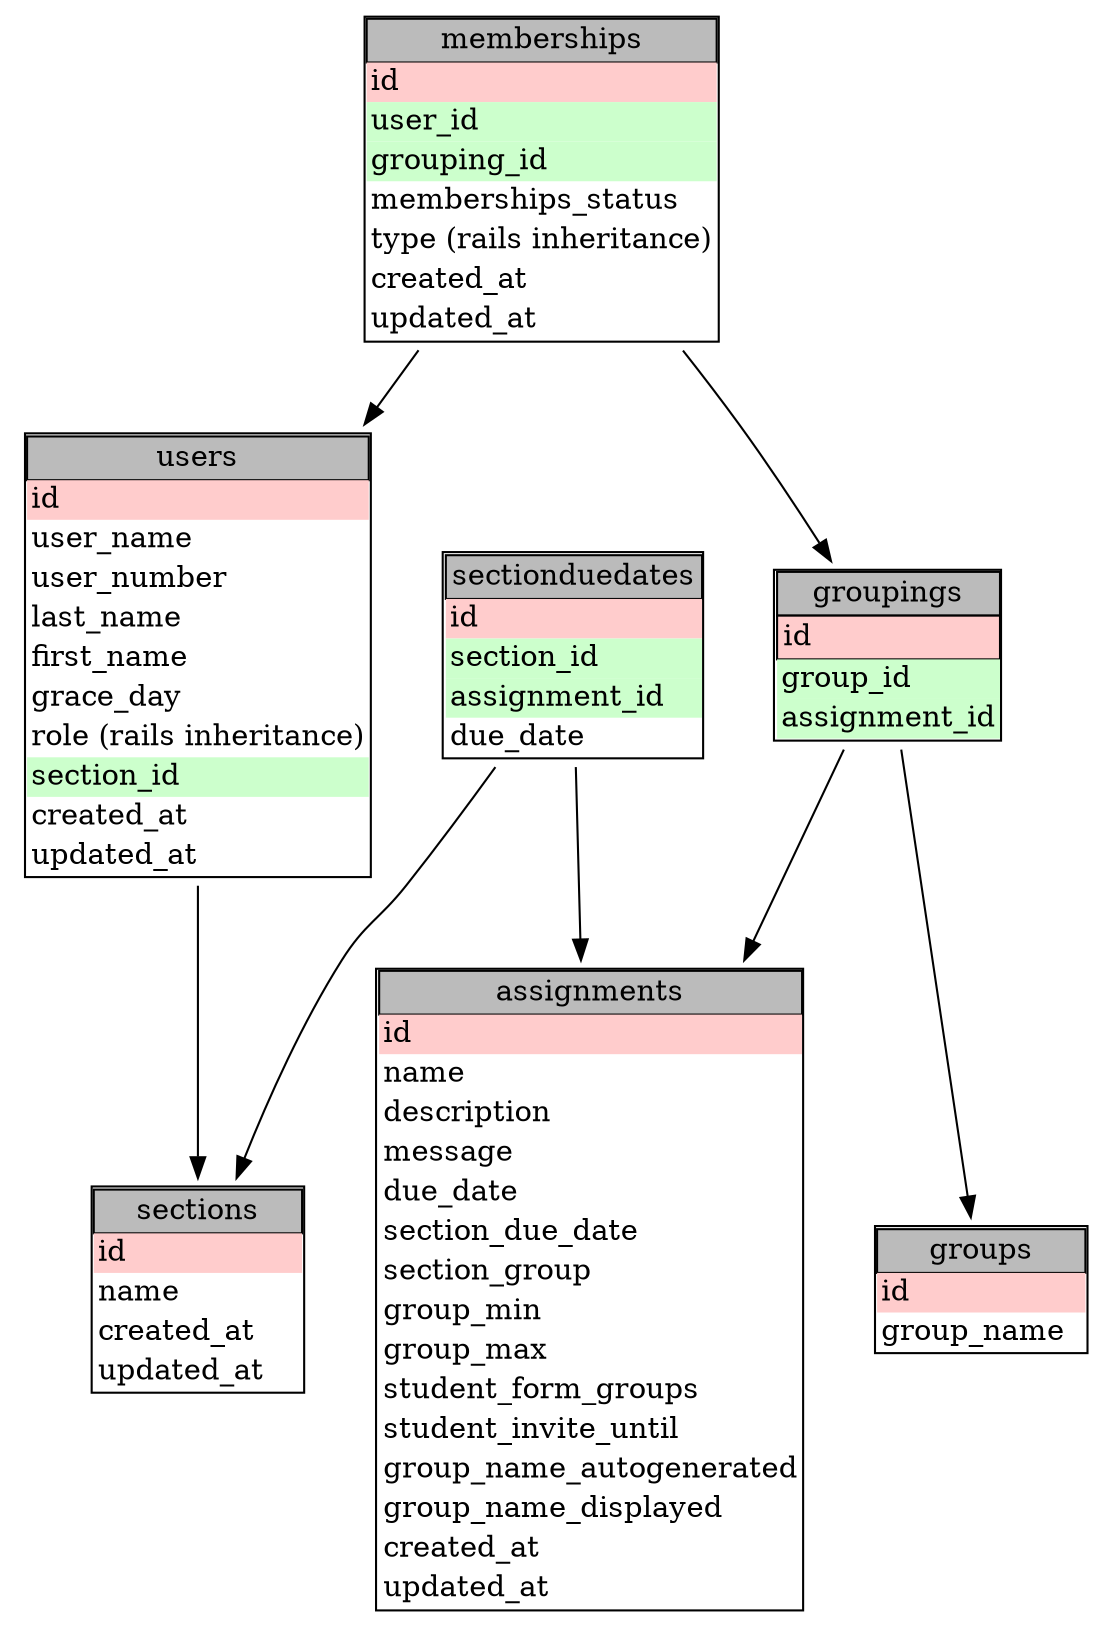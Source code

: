 digraph G {
   groupings -> groups; 
   groupings -> assignments;
   memberships -> groupings;
   memberships -> users;
   users -> sections;
   sectionduedates -> assignments;
   sectionduedates -> sections;

   sections [url="" label = <<table border="1" cellborder="0"
   cellspacing="0" width="100">
   <tr><td border="1" bgcolor="#bbbbbb" width="100">sections</td></tr>
   <tr><td width="100" bgcolor="#ffcccc" align="left">id</td></tr>
   <tr><td width="100" align="left">name</td></tr>
   <tr><td width="100" align="left">created_at</td></tr>
   <tr><td width="100" align="left">updated_at</td></tr>
   </table>> shape = "plaintext" ];

   sectionduedates [url="" label = <<table border="1" cellborder="0"
   cellspacing="0" width="100">
   <tr><td border="1" bgcolor="#bbbbbb" width="100">sectionduedates</td></tr>
   <tr><td width="100" bgcolor="#ffcccc" align="left">id</td></tr>
   <tr><td width="100" bgcolor="#ccffcc" align="left">section_id</td></tr>
   <tr><td width="100" bgcolor="#ccffcc" align="left">assignment_id</td></tr>
   <tr><td width="100" align="left">due_date</td></tr>
   </table>> shape = "plaintext" ];
  
   assignments [url="" label = <<table border="1" cellborder="0"
   cellspacing="0" width="100">
   <tr><td border="1" bgcolor="#bbbbbb" width="100">assignments</td></tr>
   <tr><td width="100" bgcolor="#ffcccc" align="left">id</td></tr>
   <tr><td width="100" align="left">name</td></tr>
   <tr><td width="100" align="left">description</td></tr>
   <tr><td width="100" align="left">message</td></tr>
   <tr><td width="100" align="left">due_date</td></tr>
   <tr><td width="100" align="left">section_due_date</td></tr>
   <tr><td width="100" align="left">section_group</td></tr>
   <tr><td width="100" align="left">group_min</td></tr>
   <tr><td width="100" align="left">group_max</td></tr>
   <tr><td width="100" align="left">student_form_groups</td></tr>
   <tr><td width="100" align="left">student_invite_until</td></tr>
   <tr><td width="100" align="left">group_name_autogenerated</td></tr>
   <tr><td width="100" align="left">group_name_displayed</td></tr>
   <tr><td width="100" align="left">created_at</td></tr>
   <tr><td width="100" align="left">updated_at</td></tr>
   </table>> shape = "plaintext" ];

   groups [url="" label = <<table border="1" cellborder="0"
   cellspacing="0" width="100">
   <tr><td border="1" bgcolor="#bbbbbb" width="100">groups</td></tr>
   <tr><td width="100" bgcolor="#ffcccc" align="left">id</td></tr> 
   <tr><td width="100" align="left">group_name</td></tr>
   </table>> shape = "plaintext" ];

   memberships [url="" label = <<table border="1" cellborder="0"
   cellspacing="0" width="100">
   <tr><td border="1" bgcolor="#bbbbbb" width="100">memberships</td></tr>
   <tr><td width="100" bgcolor="#ffcccc" align="left">id</td></tr>
   <tr><td width="100" bgcolor="#ccffcc" align="left">user_id</td></tr>
   <tr><td width="100" bgcolor="#ccffcc" align="left">grouping_id</td></tr>
   <tr><td width="100" align="left">memberships_status</td></tr>
   <tr><td width="100" align="left">type (rails inheritance)</td></tr>
   <tr><td width="100" align="left">created_at</td></tr>
   <tr><td width="100" align="left">updated_at</td></tr>
   </table>> shape = "plaintext" ];

   users [url="" label = <<table border="1" cellborder="0"
   cellspacing="0" width="100">
   <tr><td border="1" bgcolor="#bbbbbb" width="100">users</td></tr>
   <tr><td width="100" bgcolor="#ffcccc" align="left">id</td></tr>
   <tr><td width="100" align="left">user_name</td></tr>
   <tr><td width="100" align="left">user_number</td></tr>
   <tr><td width="100" align="left">last_name</td></tr>
   <tr><td width="100" align="left">first_name</td></tr>
   <tr><td width="100" align="left">grace_day</td></tr>
   <tr><td width="100" align="left">role (rails inheritance)</td></tr>
   <tr><td width="100" bgcolor="#ccffcc" align="left">section_id</td></tr>
   <tr><td width="100" align="left">created_at</td></tr>
   <tr><td width="100" align="left">updated_at</td></tr>
   </table>> shape = "plaintext" ];

   groupings [url="" label = <<table border="1" cellborder="0"
   cellspacing="0" width="100">
   <tr><td border="1" bgcolor="#bbbbbb" width="100">groupings</td></tr>
   <tr><td border="1" bgcolor="#ffcccc" width="100" align="left">id</td></tr>
   <tr><td width="100" bgcolor="#ccffcc" align="left">group_id</td></tr>
   <tr><td width="100" align="left" bgcolor="#ccffcc">assignment_id</td></tr>
   </table>> shape = "plaintext" ];



}
